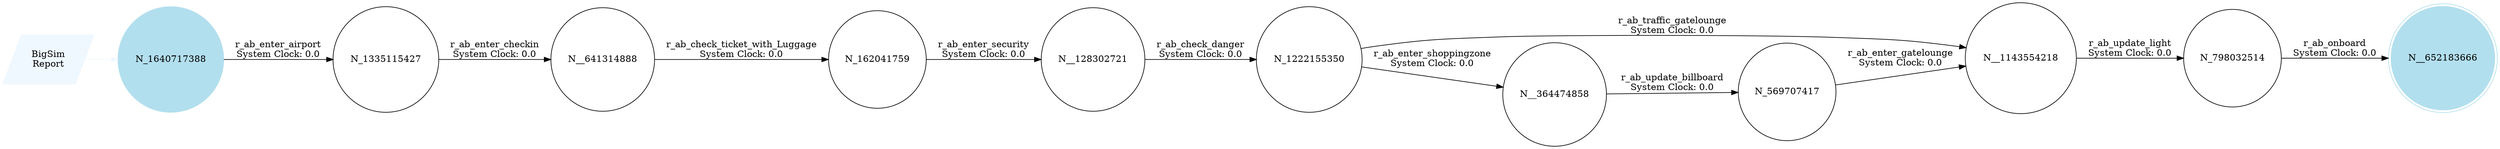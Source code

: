 digraph reaction_graph {
   rankdir=LR;
   Node [shape = circle];
   BigSim_Report [shape = parallelogram color = aliceblue style=filled label="BigSim
Report"];
BigSim_Report -> N_1640717388[color = aliceblue label = ""];
 N_1640717388
 [shape=circle, color=lightblue2, style=filled];
N_569707417[ label="N_569707417"];
 N_569707417 -> N__1143554218[ label = "r_ab_enter_gatelounge
System Clock: 0.0"];
N__641314888[ label="N__641314888"];
 N__641314888 -> N_162041759[ label = "r_ab_check_ticket_with_Luggage
System Clock: 0.0"];
N_162041759[ label="N_162041759"];
 N_162041759 -> N__128302721[ label = "r_ab_enter_security
System Clock: 0.0"];
N_1640717388[ label="N_1640717388"];
 N_1640717388 -> N_1335115427[ label = "r_ab_enter_airport
System Clock: 0.0"];
N_798032514[ label="N_798032514"];
 N_798032514 -> N__652183666[ label = "r_ab_onboard
System Clock: 0.0"];
N__652183666[ shape = doublecircle, color=lightblue2, style=filled, label="N__652183666"];
N_1335115427[ label="N_1335115427"];
 N_1335115427 -> N__641314888[ label = "r_ab_enter_checkin
System Clock: 0.0"];
N__364474858[ label="N__364474858"];
 N__364474858 -> N_569707417[ label = "r_ab_update_billboard
System Clock: 0.0"];
N__128302721[ label="N__128302721"];
 N__128302721 -> N_1222155350[ label = "r_ab_check_danger
System Clock: 0.0"];
N__1143554218[ label="N__1143554218"];
 N__1143554218 -> N_798032514[ label = "r_ab_update_light
System Clock: 0.0"];
N_1222155350[ label="N_1222155350"];
 N_1222155350 -> N__1143554218[ label = "r_ab_traffic_gatelounge
System Clock: 0.0"];
 N_1222155350 -> N__364474858[ label = "r_ab_enter_shoppingzone
System Clock: 0.0"];
}
